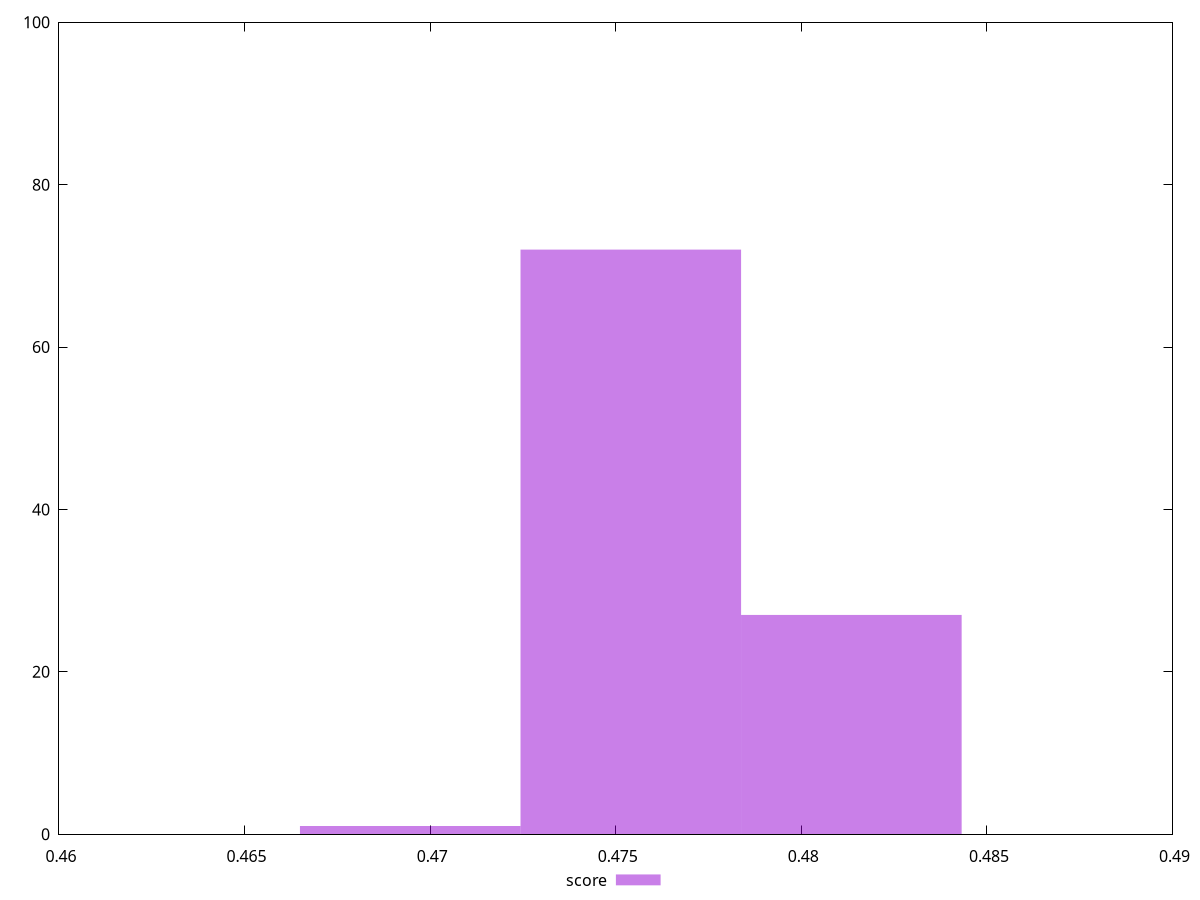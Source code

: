 reset
set terminal svg size 640, 490 enhanced background rgb 'white'
set output "report_00007_2020-12-11T15:55:29.892Z/render-blocking-resources/samples/pages+cached/score/histogram.svg"

$score <<EOF
0.4694628178298415 1
0.4754053851441433 72
0.4813479524584451 27
EOF

set key outside below
set boxwidth 0.005942567314301791
set yrange [0:100]
set style fill transparent solid 0.5 noborder

plot \
  $score title "score" with boxes, \


reset